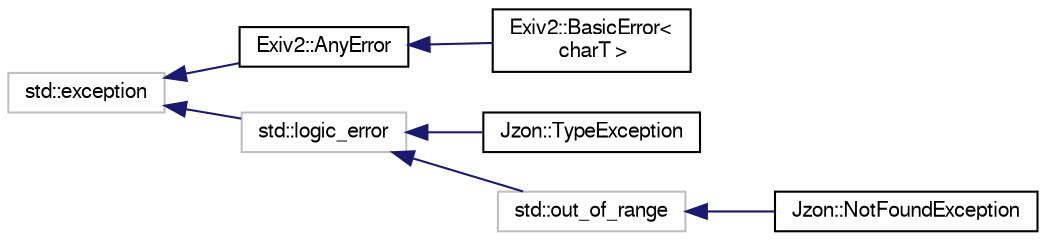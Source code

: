 digraph "Graphical Class Hierarchy"
{
  edge [fontname="FreeSans",fontsize="10",labelfontname="FreeSans",labelfontsize="10"];
  node [fontname="FreeSans",fontsize="10",shape=record];
  rankdir="LR";
  Node1 [label="std::exception",height=0.2,width=0.4,color="grey75", fillcolor="white", style="filled",tooltip="STL class. "];
  Node1 -> Node2 [dir="back",color="midnightblue",fontsize="10",style="solid",fontname="FreeSans"];
  Node2 [label="Exiv2::AnyError",height=0.2,width=0.4,color="black", fillcolor="white", style="filled",URL="$classExiv2_1_1AnyError.html",tooltip="Error class interface. Allows the definition and use of a hierarchy of error classes which can all be..."];
  Node2 -> Node3 [dir="back",color="midnightblue",fontsize="10",style="solid",fontname="FreeSans"];
  Node3 [label="Exiv2::BasicError\<\l charT \>",height=0.2,width=0.4,color="black", fillcolor="white", style="filled",URL="$classExiv2_1_1BasicError.html",tooltip="Simple error class used for exceptions. An output operator is provided to print errors to a stream..."];
  Node1 -> Node4 [dir="back",color="midnightblue",fontsize="10",style="solid",fontname="FreeSans"];
  Node4 [label="std::logic_error",height=0.2,width=0.4,color="grey75", fillcolor="white", style="filled",tooltip="STL class. "];
  Node4 -> Node5 [dir="back",color="midnightblue",fontsize="10",style="solid",fontname="FreeSans"];
  Node5 [label="Jzon::TypeException",height=0.2,width=0.4,color="black", fillcolor="white", style="filled",URL="$classJzon_1_1TypeException.html"];
  Node4 -> Node6 [dir="back",color="midnightblue",fontsize="10",style="solid",fontname="FreeSans"];
  Node6 [label="std::out_of_range",height=0.2,width=0.4,color="grey75", fillcolor="white", style="filled",tooltip="STL class. "];
  Node6 -> Node7 [dir="back",color="midnightblue",fontsize="10",style="solid",fontname="FreeSans"];
  Node7 [label="Jzon::NotFoundException",height=0.2,width=0.4,color="black", fillcolor="white", style="filled",URL="$classJzon_1_1NotFoundException.html"];
}
